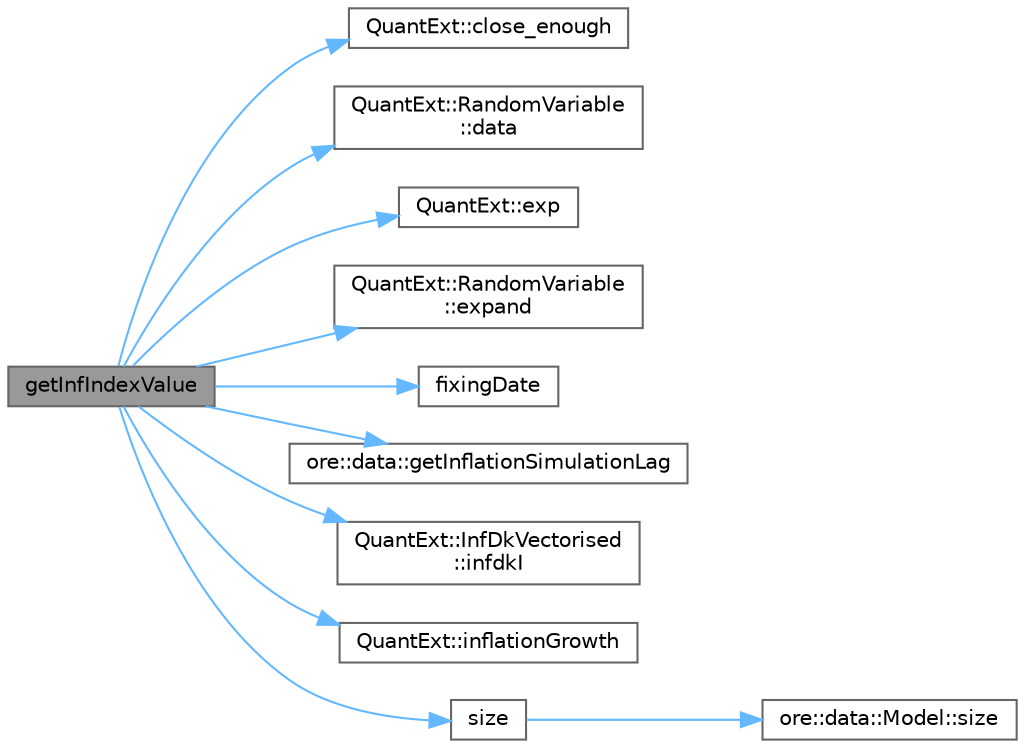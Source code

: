 digraph "getInfIndexValue"
{
 // INTERACTIVE_SVG=YES
 // LATEX_PDF_SIZE
  bgcolor="transparent";
  edge [fontname=Helvetica,fontsize=10,labelfontname=Helvetica,labelfontsize=10];
  node [fontname=Helvetica,fontsize=10,shape=box,height=0.2,width=0.4];
  rankdir="LR";
  Node1 [label="getInfIndexValue",height=0.2,width=0.4,color="gray40", fillcolor="grey60", style="filled", fontcolor="black",tooltip=" "];
  Node1 -> Node2 [color="steelblue1",style="solid"];
  Node2 [label="QuantExt::close_enough",height=0.2,width=0.4,color="grey40", fillcolor="white", style="filled",URL="C:/dev/ORE/documentation/QuantExt/doc/quantext.tag$namespace_quant_ext.html#a1cab4fb6a720eff245acb9f3a7a9e7c5",tooltip=" "];
  Node1 -> Node3 [color="steelblue1",style="solid"];
  Node3 [label="QuantExt::RandomVariable\l::data",height=0.2,width=0.4,color="grey40", fillcolor="white", style="filled",URL="C:/dev/ORE/documentation/QuantExt/doc/quantext.tag$struct_quant_ext_1_1_random_variable.html#aae6d74420e20851d222d226aa460ebec",tooltip=" "];
  Node1 -> Node4 [color="steelblue1",style="solid"];
  Node4 [label="QuantExt::exp",height=0.2,width=0.4,color="grey40", fillcolor="white", style="filled",URL="C:/dev/ORE/documentation/QuantExt/doc/quantext.tag$namespace_quant_ext.html#a11171c842d01ffacc4ec522e398070a9",tooltip=" "];
  Node1 -> Node5 [color="steelblue1",style="solid"];
  Node5 [label="QuantExt::RandomVariable\l::expand",height=0.2,width=0.4,color="grey40", fillcolor="white", style="filled",URL="C:/dev/ORE/documentation/QuantExt/doc/quantext.tag$struct_quant_ext_1_1_random_variable.html#abba907f9ff1c67082fba469156a9b30a",tooltip=" "];
  Node1 -> Node6 [color="steelblue1",style="solid"];
  Node6 [label="fixingDate",height=0.2,width=0.4,color="grey40", fillcolor="white", style="filled",URL="C:/dev/ORE/documentation/QuantExt/doc/quantext.tag$namespace_quant_ext_1_1_zero_inflation.html#a57de786c1c8988b6da9d354282b4b370",tooltip=" "];
  Node1 -> Node7 [color="steelblue1",style="solid"];
  Node7 [label="ore::data::getInflationSimulationLag",height=0.2,width=0.4,color="grey40", fillcolor="white", style="filled",URL="$namespaceore_1_1data.html#aad9a9a93df7c204cec193f1bfae5b389",tooltip=" "];
  Node1 -> Node8 [color="steelblue1",style="solid"];
  Node8 [label="QuantExt::InfDkVectorised\l::infdkI",height=0.2,width=0.4,color="grey40", fillcolor="white", style="filled",URL="C:/dev/ORE/documentation/QuantExt/doc/quantext.tag$class_quant_ext_1_1_inf_dk_vectorised.html#acefef55e2bce1b616b6b9dae72cd0ce5",tooltip=" "];
  Node1 -> Node9 [color="steelblue1",style="solid"];
  Node9 [label="QuantExt::inflationGrowth",height=0.2,width=0.4,color="grey40", fillcolor="white", style="filled",URL="C:/dev/ORE/documentation/QuantExt/doc/quantext.tag$namespace_quant_ext.html#a37304ba878095935ffcb4e582a095101",tooltip=" "];
  Node1 -> Node10 [color="steelblue1",style="solid"];
  Node10 [label="size",height=0.2,width=0.4,color="grey40", fillcolor="white", style="filled",URL="$classore_1_1data_1_1_gaussian_cam.html#a22f414d57ba9b94e5696ae6fb61352a2",tooltip=" "];
  Node10 -> Node11 [color="steelblue1",style="solid"];
  Node11 [label="ore::data::Model::size",height=0.2,width=0.4,color="grey40", fillcolor="white", style="filled",URL="$classore_1_1data_1_1_model.html#a9edcd102946c4e3bd0bcdba2fc64e397",tooltip=" "];
}
